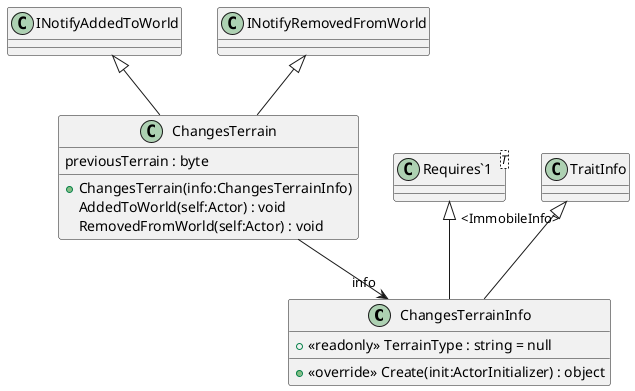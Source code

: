 @startuml
class ChangesTerrainInfo {
    + <<readonly>> TerrainType : string = null
    + <<override>> Create(init:ActorInitializer) : object
}
class ChangesTerrain {
    previousTerrain : byte
    + ChangesTerrain(info:ChangesTerrainInfo)
    AddedToWorld(self:Actor) : void
    RemovedFromWorld(self:Actor) : void
}
class "Requires`1"<T> {
}
TraitInfo <|-- ChangesTerrainInfo
"Requires`1" "<ImmobileInfo>" <|-- ChangesTerrainInfo
INotifyAddedToWorld <|-- ChangesTerrain
INotifyRemovedFromWorld <|-- ChangesTerrain
ChangesTerrain --> "info" ChangesTerrainInfo
@enduml
